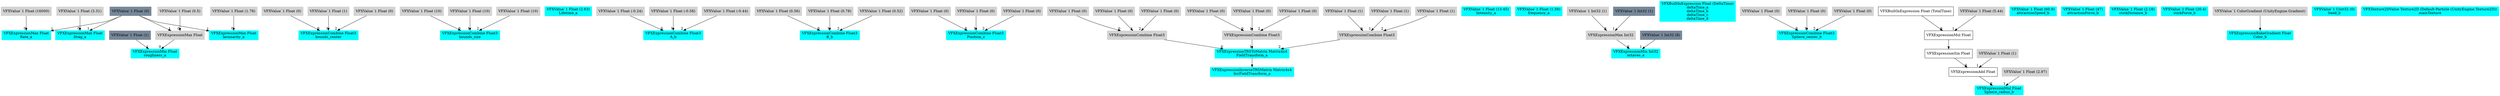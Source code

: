 digraph G {
node0 [shape="box" color="cyan" style="filled" label="VFXExpressionMax Float
Rate_a"]
node1 [shape="box" color="lightgray" style="filled" label="VFXValue`1 Float (16000)"]
node2 [shape="box" color="lightslategray" style="filled" label="VFXValue`1 Float (0)"]
node3 [shape="box" color="cyan" style="filled" label="VFXExpressionCombine Float3
bounds_center"]
node4 [shape="box" color="lightgray" style="filled" label="VFXValue`1 Float (0)"]
node5 [shape="box" color="lightgray" style="filled" label="VFXValue`1 Float (1)"]
node6 [shape="box" color="lightgray" style="filled" label="VFXValue`1 Float (0)"]
node7 [shape="box" color="cyan" style="filled" label="VFXExpressionCombine Float3
bounds_size"]
node8 [shape="box" color="lightgray" style="filled" label="VFXValue`1 Float (10)"]
node9 [shape="box" color="lightgray" style="filled" label="VFXValue`1 Float (10)"]
node10 [shape="box" color="lightgray" style="filled" label="VFXValue`1 Float (10)"]
node11 [shape="box" color="cyan" style="filled" label="VFXValue`1 Float (2.63)
Lifetime_a"]
node12 [shape="box" color="cyan" style="filled" label="VFXExpressionCombine Float3
A_b"]
node13 [shape="box" color="lightgray" style="filled" label="VFXValue`1 Float (-0.24)"]
node14 [shape="box" color="lightgray" style="filled" label="VFXValue`1 Float (-0.58)"]
node15 [shape="box" color="lightgray" style="filled" label="VFXValue`1 Float (-0.44)"]
node16 [shape="box" color="cyan" style="filled" label="VFXExpressionCombine Float3
B_b"]
node17 [shape="box" color="lightgray" style="filled" label="VFXValue`1 Float (0.56)"]
node18 [shape="box" color="lightgray" style="filled" label="VFXValue`1 Float (0.78)"]
node19 [shape="box" color="lightgray" style="filled" label="VFXValue`1 Float (0.52)"]
node20 [shape="box" color="cyan" style="filled" label="VFXExpressionCombine Float3
Position_c"]
node21 [shape="box" color="lightgray" style="filled" label="VFXValue`1 Float (0)"]
node22 [shape="box" color="lightgray" style="filled" label="VFXValue`1 Float (0)"]
node23 [shape="box" color="lightgray" style="filled" label="VFXValue`1 Float (0)"]
node24 [shape="box" color="cyan" style="filled" label="VFXExpressionInverseTRSMatrix Matrix4x4
InvFieldTransform_a"]
node25 [shape="box" color="cyan" style="filled" label="VFXExpressionTRSToMatrix Matrix4x4
FieldTransform_a"]
node26 [shape="box" color="lightgray" style="filled" label="VFXExpressionCombine Float3"]
node27 [shape="box" color="lightgray" style="filled" label="VFXValue`1 Float (0)"]
node28 [shape="box" color="lightgray" style="filled" label="VFXValue`1 Float (0)"]
node29 [shape="box" color="lightgray" style="filled" label="VFXValue`1 Float (0)"]
node30 [shape="box" color="lightgray" style="filled" label="VFXExpressionCombine Float3"]
node31 [shape="box" color="lightgray" style="filled" label="VFXValue`1 Float (0)"]
node32 [shape="box" color="lightgray" style="filled" label="VFXValue`1 Float (0)"]
node33 [shape="box" color="lightgray" style="filled" label="VFXValue`1 Float (0)"]
node34 [shape="box" color="lightgray" style="filled" label="VFXExpressionCombine Float3"]
node35 [shape="box" color="lightgray" style="filled" label="VFXValue`1 Float (1)"]
node36 [shape="box" color="lightgray" style="filled" label="VFXValue`1 Float (1)"]
node37 [shape="box" color="lightgray" style="filled" label="VFXValue`1 Float (1)"]
node38 [shape="box" color="cyan" style="filled" label="VFXValue`1 Float (13.45)
Intensity_a"]
node39 [shape="box" color="cyan" style="filled" label="VFXExpressionMax Float
Drag_a"]
node40 [shape="box" color="lightgray" style="filled" label="VFXValue`1 Float (3.31)"]
node41 [shape="box" color="cyan" style="filled" label="VFXValue`1 Float (1.56)
frequency_a"]
node42 [shape="box" color="cyan" style="filled" label="VFXExpressionMin Int32
octaves_a"]
node43 [shape="box" color="lightgray" style="filled" label="VFXExpressionMax Int32"]
node44 [shape="box" color="lightgray" style="filled" label="VFXValue`1 Int32 (1)"]
node45 [shape="box" color="lightslategray" style="filled" label="VFXValue`1 Int32 (1)"]
node46 [shape="box" color="lightslategray" style="filled" label="VFXValue`1 Int32 (8)"]
node47 [shape="box" color="cyan" style="filled" label="VFXExpressionMin Float
roughness_a"]
node48 [shape="box" color="lightgray" style="filled" label="VFXExpressionMax Float"]
node49 [shape="box" color="lightgray" style="filled" label="VFXValue`1 Float (0.5)"]
node50 [shape="box" color="lightslategray" style="filled" label="VFXValue`1 Float (1)"]
node51 [shape="box" color="cyan" style="filled" label="VFXExpressionMax Float
lacunarity_a"]
node52 [shape="box" color="lightgray" style="filled" label="VFXValue`1 Float (1.78)"]
node53 [shape="box" color="cyan" style="filled" label="VFXBuiltInExpression Float (DeltaTime)
deltaTime_a
deltaTime_b
deltaTime_c
deltaTime_d"]
node54 [shape="box" color="cyan" style="filled" label="VFXExpressionCombine Float3
Sphere_center_b"]
node55 [shape="box" color="lightgray" style="filled" label="VFXValue`1 Float (0)"]
node56 [shape="box" color="lightgray" style="filled" label="VFXValue`1 Float (0)"]
node57 [shape="box" color="lightgray" style="filled" label="VFXValue`1 Float (0)"]
node58 [shape="box" color="cyan" style="filled" label="VFXExpressionMul Float
Sphere_radius_b"]
node59 [shape="box" label="VFXExpressionAdd Float"]
node60 [shape="box" label="VFXExpressionSin Float"]
node61 [shape="box" label="VFXExpressionMul Float"]
node62 [shape="box" label="VFXBuiltInExpression Float (TotalTime)"]
node63 [shape="box" color="lightgray" style="filled" label="VFXValue`1 Float (5.44)"]
node64 [shape="box" color="lightgray" style="filled" label="VFXValue`1 Float (1)"]
node65 [shape="box" color="lightgray" style="filled" label="VFXValue`1 Float (2.97)"]
node66 [shape="box" color="cyan" style="filled" label="VFXValue`1 Float (60.9)
attractionSpeed_b"]
node67 [shape="box" color="cyan" style="filled" label="VFXValue`1 Float (47)
attractionForce_b"]
node68 [shape="box" color="cyan" style="filled" label="VFXValue`1 Float (2.18)
stickDistance_b"]
node69 [shape="box" color="cyan" style="filled" label="VFXValue`1 Float (20.4)
stickForce_b"]
node70 [shape="box" color="cyan" style="filled" label="VFXExpressionBakeGradient Float
Color_b"]
node71 [shape="box" color="lightgray" style="filled" label="VFXValue`1 ColorGradient (UnityEngine.Gradient)"]
node72 [shape="box" color="cyan" style="filled" label="VFXValue`1 Uint32 (0)
Seed_b"]
node73 [shape="box" color="cyan" style="filled" label="VFXTexture2DValue Texture2D (Default-Particle (UnityEngine.Texture2D))
mainTexture"]
node1 -> node0 [headlabel="0"]
node2 -> node0 [headlabel="1"]
node4 -> node3 [headlabel="0"]
node5 -> node3 [headlabel="1"]
node6 -> node3 [headlabel="2"]
node8 -> node7 [headlabel="0"]
node9 -> node7 [headlabel="1"]
node10 -> node7 [headlabel="2"]
node13 -> node12 [headlabel="0"]
node14 -> node12 [headlabel="1"]
node15 -> node12 [headlabel="2"]
node17 -> node16 [headlabel="0"]
node18 -> node16 [headlabel="1"]
node19 -> node16 [headlabel="2"]
node21 -> node20 [headlabel="0"]
node22 -> node20 [headlabel="1"]
node23 -> node20 [headlabel="2"]
node25 -> node24 
node26 -> node25 [headlabel="0"]
node30 -> node25 [headlabel="1"]
node34 -> node25 [headlabel="2"]
node27 -> node26 [headlabel="0"]
node28 -> node26 [headlabel="1"]
node29 -> node26 [headlabel="2"]
node31 -> node30 [headlabel="0"]
node32 -> node30 [headlabel="1"]
node33 -> node30 [headlabel="2"]
node35 -> node34 [headlabel="0"]
node36 -> node34 [headlabel="1"]
node37 -> node34 [headlabel="2"]
node40 -> node39 [headlabel="0"]
node2 -> node39 [headlabel="1"]
node43 -> node42 [headlabel="0"]
node46 -> node42 [headlabel="1"]
node44 -> node43 [headlabel="0"]
node45 -> node43 [headlabel="1"]
node48 -> node47 [headlabel="0"]
node50 -> node47 [headlabel="1"]
node49 -> node48 [headlabel="0"]
node2 -> node48 [headlabel="1"]
node52 -> node51 [headlabel="0"]
node2 -> node51 [headlabel="1"]
node55 -> node54 [headlabel="0"]
node56 -> node54 [headlabel="1"]
node57 -> node54 [headlabel="2"]
node59 -> node58 [headlabel="0"]
node65 -> node58 [headlabel="1"]
node60 -> node59 [headlabel="0"]
node64 -> node59 [headlabel="1"]
node61 -> node60 
node62 -> node61 [headlabel="0"]
node63 -> node61 [headlabel="1"]
node71 -> node70 
}
